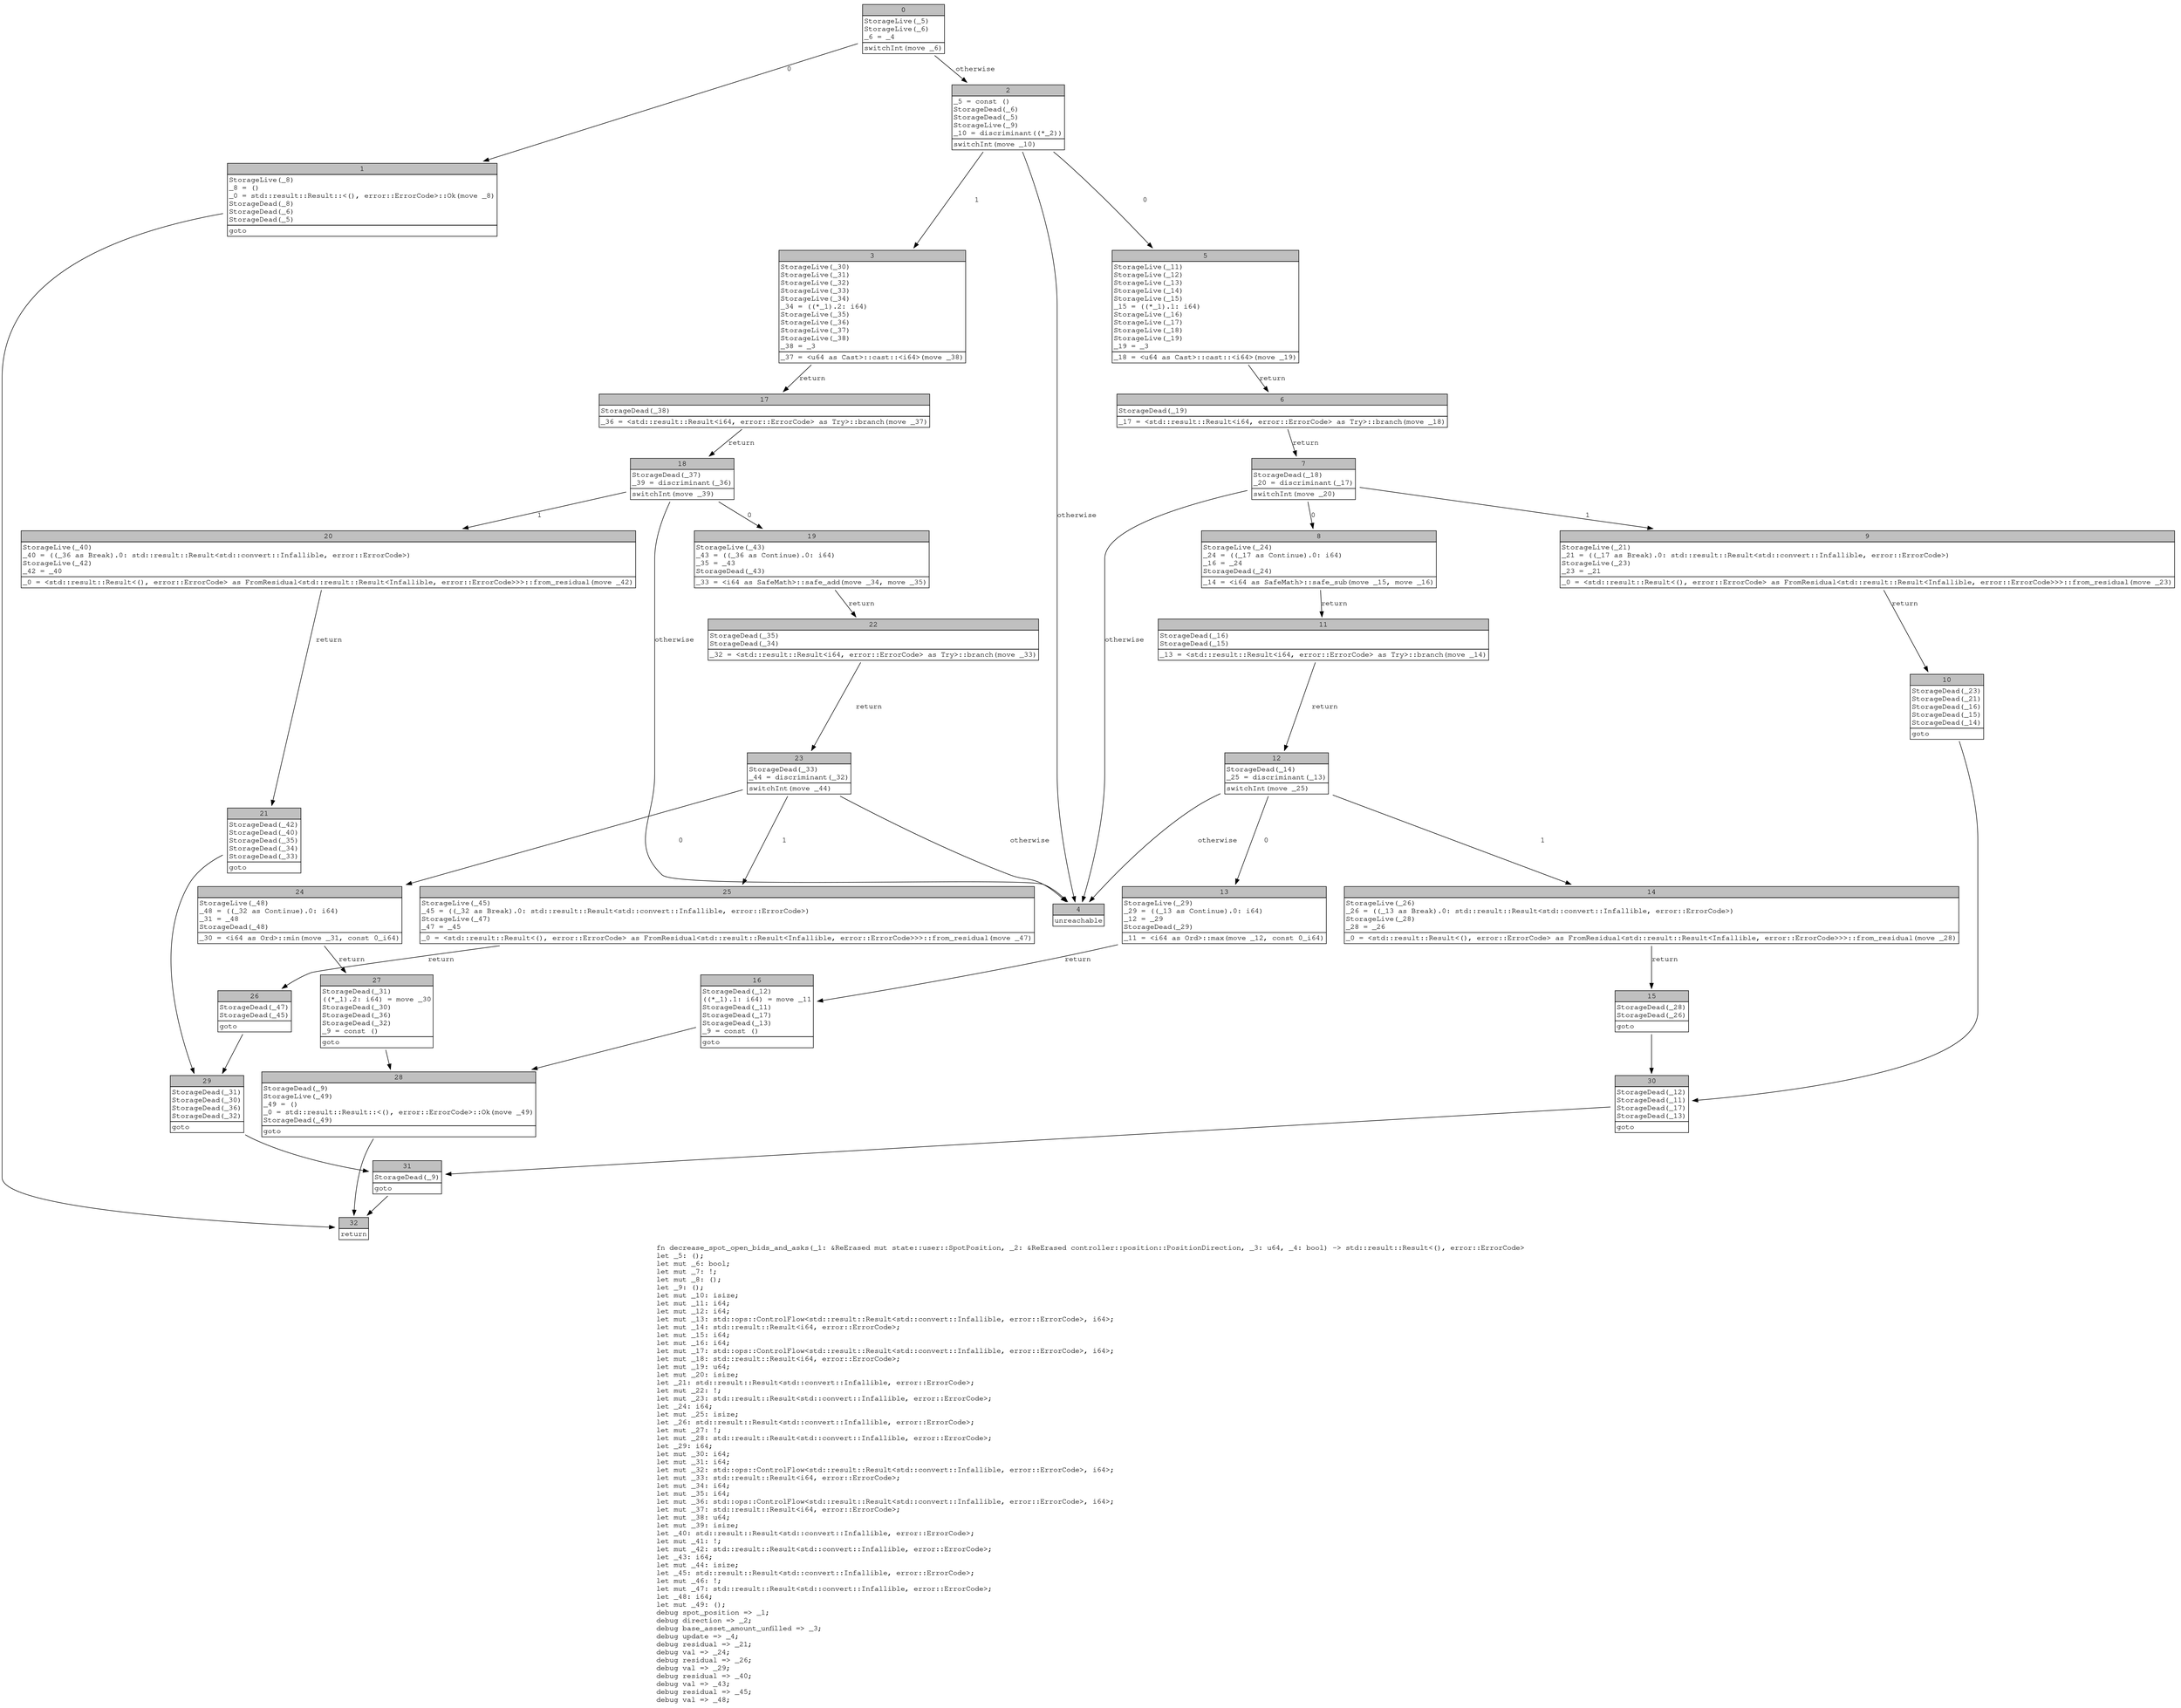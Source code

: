 digraph Mir_0_826 {
    graph [fontname="Courier, monospace"];
    node [fontname="Courier, monospace"];
    edge [fontname="Courier, monospace"];
    label=<fn decrease_spot_open_bids_and_asks(_1: &amp;ReErased mut state::user::SpotPosition, _2: &amp;ReErased controller::position::PositionDirection, _3: u64, _4: bool) -&gt; std::result::Result&lt;(), error::ErrorCode&gt;<br align="left"/>let _5: ();<br align="left"/>let mut _6: bool;<br align="left"/>let mut _7: !;<br align="left"/>let mut _8: ();<br align="left"/>let _9: ();<br align="left"/>let mut _10: isize;<br align="left"/>let mut _11: i64;<br align="left"/>let mut _12: i64;<br align="left"/>let mut _13: std::ops::ControlFlow&lt;std::result::Result&lt;std::convert::Infallible, error::ErrorCode&gt;, i64&gt;;<br align="left"/>let mut _14: std::result::Result&lt;i64, error::ErrorCode&gt;;<br align="left"/>let mut _15: i64;<br align="left"/>let mut _16: i64;<br align="left"/>let mut _17: std::ops::ControlFlow&lt;std::result::Result&lt;std::convert::Infallible, error::ErrorCode&gt;, i64&gt;;<br align="left"/>let mut _18: std::result::Result&lt;i64, error::ErrorCode&gt;;<br align="left"/>let mut _19: u64;<br align="left"/>let mut _20: isize;<br align="left"/>let _21: std::result::Result&lt;std::convert::Infallible, error::ErrorCode&gt;;<br align="left"/>let mut _22: !;<br align="left"/>let mut _23: std::result::Result&lt;std::convert::Infallible, error::ErrorCode&gt;;<br align="left"/>let _24: i64;<br align="left"/>let mut _25: isize;<br align="left"/>let _26: std::result::Result&lt;std::convert::Infallible, error::ErrorCode&gt;;<br align="left"/>let mut _27: !;<br align="left"/>let mut _28: std::result::Result&lt;std::convert::Infallible, error::ErrorCode&gt;;<br align="left"/>let _29: i64;<br align="left"/>let mut _30: i64;<br align="left"/>let mut _31: i64;<br align="left"/>let mut _32: std::ops::ControlFlow&lt;std::result::Result&lt;std::convert::Infallible, error::ErrorCode&gt;, i64&gt;;<br align="left"/>let mut _33: std::result::Result&lt;i64, error::ErrorCode&gt;;<br align="left"/>let mut _34: i64;<br align="left"/>let mut _35: i64;<br align="left"/>let mut _36: std::ops::ControlFlow&lt;std::result::Result&lt;std::convert::Infallible, error::ErrorCode&gt;, i64&gt;;<br align="left"/>let mut _37: std::result::Result&lt;i64, error::ErrorCode&gt;;<br align="left"/>let mut _38: u64;<br align="left"/>let mut _39: isize;<br align="left"/>let _40: std::result::Result&lt;std::convert::Infallible, error::ErrorCode&gt;;<br align="left"/>let mut _41: !;<br align="left"/>let mut _42: std::result::Result&lt;std::convert::Infallible, error::ErrorCode&gt;;<br align="left"/>let _43: i64;<br align="left"/>let mut _44: isize;<br align="left"/>let _45: std::result::Result&lt;std::convert::Infallible, error::ErrorCode&gt;;<br align="left"/>let mut _46: !;<br align="left"/>let mut _47: std::result::Result&lt;std::convert::Infallible, error::ErrorCode&gt;;<br align="left"/>let _48: i64;<br align="left"/>let mut _49: ();<br align="left"/>debug spot_position =&gt; _1;<br align="left"/>debug direction =&gt; _2;<br align="left"/>debug base_asset_amount_unfilled =&gt; _3;<br align="left"/>debug update =&gt; _4;<br align="left"/>debug residual =&gt; _21;<br align="left"/>debug val =&gt; _24;<br align="left"/>debug residual =&gt; _26;<br align="left"/>debug val =&gt; _29;<br align="left"/>debug residual =&gt; _40;<br align="left"/>debug val =&gt; _43;<br align="left"/>debug residual =&gt; _45;<br align="left"/>debug val =&gt; _48;<br align="left"/>>;
    bb0__0_826 [shape="none", label=<<table border="0" cellborder="1" cellspacing="0"><tr><td bgcolor="gray" align="center" colspan="1">0</td></tr><tr><td align="left" balign="left">StorageLive(_5)<br/>StorageLive(_6)<br/>_6 = _4<br/></td></tr><tr><td align="left">switchInt(move _6)</td></tr></table>>];
    bb1__0_826 [shape="none", label=<<table border="0" cellborder="1" cellspacing="0"><tr><td bgcolor="gray" align="center" colspan="1">1</td></tr><tr><td align="left" balign="left">StorageLive(_8)<br/>_8 = ()<br/>_0 = std::result::Result::&lt;(), error::ErrorCode&gt;::Ok(move _8)<br/>StorageDead(_8)<br/>StorageDead(_6)<br/>StorageDead(_5)<br/></td></tr><tr><td align="left">goto</td></tr></table>>];
    bb2__0_826 [shape="none", label=<<table border="0" cellborder="1" cellspacing="0"><tr><td bgcolor="gray" align="center" colspan="1">2</td></tr><tr><td align="left" balign="left">_5 = const ()<br/>StorageDead(_6)<br/>StorageDead(_5)<br/>StorageLive(_9)<br/>_10 = discriminant((*_2))<br/></td></tr><tr><td align="left">switchInt(move _10)</td></tr></table>>];
    bb3__0_826 [shape="none", label=<<table border="0" cellborder="1" cellspacing="0"><tr><td bgcolor="gray" align="center" colspan="1">3</td></tr><tr><td align="left" balign="left">StorageLive(_30)<br/>StorageLive(_31)<br/>StorageLive(_32)<br/>StorageLive(_33)<br/>StorageLive(_34)<br/>_34 = ((*_1).2: i64)<br/>StorageLive(_35)<br/>StorageLive(_36)<br/>StorageLive(_37)<br/>StorageLive(_38)<br/>_38 = _3<br/></td></tr><tr><td align="left">_37 = &lt;u64 as Cast&gt;::cast::&lt;i64&gt;(move _38)</td></tr></table>>];
    bb4__0_826 [shape="none", label=<<table border="0" cellborder="1" cellspacing="0"><tr><td bgcolor="gray" align="center" colspan="1">4</td></tr><tr><td align="left">unreachable</td></tr></table>>];
    bb5__0_826 [shape="none", label=<<table border="0" cellborder="1" cellspacing="0"><tr><td bgcolor="gray" align="center" colspan="1">5</td></tr><tr><td align="left" balign="left">StorageLive(_11)<br/>StorageLive(_12)<br/>StorageLive(_13)<br/>StorageLive(_14)<br/>StorageLive(_15)<br/>_15 = ((*_1).1: i64)<br/>StorageLive(_16)<br/>StorageLive(_17)<br/>StorageLive(_18)<br/>StorageLive(_19)<br/>_19 = _3<br/></td></tr><tr><td align="left">_18 = &lt;u64 as Cast&gt;::cast::&lt;i64&gt;(move _19)</td></tr></table>>];
    bb6__0_826 [shape="none", label=<<table border="0" cellborder="1" cellspacing="0"><tr><td bgcolor="gray" align="center" colspan="1">6</td></tr><tr><td align="left" balign="left">StorageDead(_19)<br/></td></tr><tr><td align="left">_17 = &lt;std::result::Result&lt;i64, error::ErrorCode&gt; as Try&gt;::branch(move _18)</td></tr></table>>];
    bb7__0_826 [shape="none", label=<<table border="0" cellborder="1" cellspacing="0"><tr><td bgcolor="gray" align="center" colspan="1">7</td></tr><tr><td align="left" balign="left">StorageDead(_18)<br/>_20 = discriminant(_17)<br/></td></tr><tr><td align="left">switchInt(move _20)</td></tr></table>>];
    bb8__0_826 [shape="none", label=<<table border="0" cellborder="1" cellspacing="0"><tr><td bgcolor="gray" align="center" colspan="1">8</td></tr><tr><td align="left" balign="left">StorageLive(_24)<br/>_24 = ((_17 as Continue).0: i64)<br/>_16 = _24<br/>StorageDead(_24)<br/></td></tr><tr><td align="left">_14 = &lt;i64 as SafeMath&gt;::safe_sub(move _15, move _16)</td></tr></table>>];
    bb9__0_826 [shape="none", label=<<table border="0" cellborder="1" cellspacing="0"><tr><td bgcolor="gray" align="center" colspan="1">9</td></tr><tr><td align="left" balign="left">StorageLive(_21)<br/>_21 = ((_17 as Break).0: std::result::Result&lt;std::convert::Infallible, error::ErrorCode&gt;)<br/>StorageLive(_23)<br/>_23 = _21<br/></td></tr><tr><td align="left">_0 = &lt;std::result::Result&lt;(), error::ErrorCode&gt; as FromResidual&lt;std::result::Result&lt;Infallible, error::ErrorCode&gt;&gt;&gt;::from_residual(move _23)</td></tr></table>>];
    bb10__0_826 [shape="none", label=<<table border="0" cellborder="1" cellspacing="0"><tr><td bgcolor="gray" align="center" colspan="1">10</td></tr><tr><td align="left" balign="left">StorageDead(_23)<br/>StorageDead(_21)<br/>StorageDead(_16)<br/>StorageDead(_15)<br/>StorageDead(_14)<br/></td></tr><tr><td align="left">goto</td></tr></table>>];
    bb11__0_826 [shape="none", label=<<table border="0" cellborder="1" cellspacing="0"><tr><td bgcolor="gray" align="center" colspan="1">11</td></tr><tr><td align="left" balign="left">StorageDead(_16)<br/>StorageDead(_15)<br/></td></tr><tr><td align="left">_13 = &lt;std::result::Result&lt;i64, error::ErrorCode&gt; as Try&gt;::branch(move _14)</td></tr></table>>];
    bb12__0_826 [shape="none", label=<<table border="0" cellborder="1" cellspacing="0"><tr><td bgcolor="gray" align="center" colspan="1">12</td></tr><tr><td align="left" balign="left">StorageDead(_14)<br/>_25 = discriminant(_13)<br/></td></tr><tr><td align="left">switchInt(move _25)</td></tr></table>>];
    bb13__0_826 [shape="none", label=<<table border="0" cellborder="1" cellspacing="0"><tr><td bgcolor="gray" align="center" colspan="1">13</td></tr><tr><td align="left" balign="left">StorageLive(_29)<br/>_29 = ((_13 as Continue).0: i64)<br/>_12 = _29<br/>StorageDead(_29)<br/></td></tr><tr><td align="left">_11 = &lt;i64 as Ord&gt;::max(move _12, const 0_i64)</td></tr></table>>];
    bb14__0_826 [shape="none", label=<<table border="0" cellborder="1" cellspacing="0"><tr><td bgcolor="gray" align="center" colspan="1">14</td></tr><tr><td align="left" balign="left">StorageLive(_26)<br/>_26 = ((_13 as Break).0: std::result::Result&lt;std::convert::Infallible, error::ErrorCode&gt;)<br/>StorageLive(_28)<br/>_28 = _26<br/></td></tr><tr><td align="left">_0 = &lt;std::result::Result&lt;(), error::ErrorCode&gt; as FromResidual&lt;std::result::Result&lt;Infallible, error::ErrorCode&gt;&gt;&gt;::from_residual(move _28)</td></tr></table>>];
    bb15__0_826 [shape="none", label=<<table border="0" cellborder="1" cellspacing="0"><tr><td bgcolor="gray" align="center" colspan="1">15</td></tr><tr><td align="left" balign="left">StorageDead(_28)<br/>StorageDead(_26)<br/></td></tr><tr><td align="left">goto</td></tr></table>>];
    bb16__0_826 [shape="none", label=<<table border="0" cellborder="1" cellspacing="0"><tr><td bgcolor="gray" align="center" colspan="1">16</td></tr><tr><td align="left" balign="left">StorageDead(_12)<br/>((*_1).1: i64) = move _11<br/>StorageDead(_11)<br/>StorageDead(_17)<br/>StorageDead(_13)<br/>_9 = const ()<br/></td></tr><tr><td align="left">goto</td></tr></table>>];
    bb17__0_826 [shape="none", label=<<table border="0" cellborder="1" cellspacing="0"><tr><td bgcolor="gray" align="center" colspan="1">17</td></tr><tr><td align="left" balign="left">StorageDead(_38)<br/></td></tr><tr><td align="left">_36 = &lt;std::result::Result&lt;i64, error::ErrorCode&gt; as Try&gt;::branch(move _37)</td></tr></table>>];
    bb18__0_826 [shape="none", label=<<table border="0" cellborder="1" cellspacing="0"><tr><td bgcolor="gray" align="center" colspan="1">18</td></tr><tr><td align="left" balign="left">StorageDead(_37)<br/>_39 = discriminant(_36)<br/></td></tr><tr><td align="left">switchInt(move _39)</td></tr></table>>];
    bb19__0_826 [shape="none", label=<<table border="0" cellborder="1" cellspacing="0"><tr><td bgcolor="gray" align="center" colspan="1">19</td></tr><tr><td align="left" balign="left">StorageLive(_43)<br/>_43 = ((_36 as Continue).0: i64)<br/>_35 = _43<br/>StorageDead(_43)<br/></td></tr><tr><td align="left">_33 = &lt;i64 as SafeMath&gt;::safe_add(move _34, move _35)</td></tr></table>>];
    bb20__0_826 [shape="none", label=<<table border="0" cellborder="1" cellspacing="0"><tr><td bgcolor="gray" align="center" colspan="1">20</td></tr><tr><td align="left" balign="left">StorageLive(_40)<br/>_40 = ((_36 as Break).0: std::result::Result&lt;std::convert::Infallible, error::ErrorCode&gt;)<br/>StorageLive(_42)<br/>_42 = _40<br/></td></tr><tr><td align="left">_0 = &lt;std::result::Result&lt;(), error::ErrorCode&gt; as FromResidual&lt;std::result::Result&lt;Infallible, error::ErrorCode&gt;&gt;&gt;::from_residual(move _42)</td></tr></table>>];
    bb21__0_826 [shape="none", label=<<table border="0" cellborder="1" cellspacing="0"><tr><td bgcolor="gray" align="center" colspan="1">21</td></tr><tr><td align="left" balign="left">StorageDead(_42)<br/>StorageDead(_40)<br/>StorageDead(_35)<br/>StorageDead(_34)<br/>StorageDead(_33)<br/></td></tr><tr><td align="left">goto</td></tr></table>>];
    bb22__0_826 [shape="none", label=<<table border="0" cellborder="1" cellspacing="0"><tr><td bgcolor="gray" align="center" colspan="1">22</td></tr><tr><td align="left" balign="left">StorageDead(_35)<br/>StorageDead(_34)<br/></td></tr><tr><td align="left">_32 = &lt;std::result::Result&lt;i64, error::ErrorCode&gt; as Try&gt;::branch(move _33)</td></tr></table>>];
    bb23__0_826 [shape="none", label=<<table border="0" cellborder="1" cellspacing="0"><tr><td bgcolor="gray" align="center" colspan="1">23</td></tr><tr><td align="left" balign="left">StorageDead(_33)<br/>_44 = discriminant(_32)<br/></td></tr><tr><td align="left">switchInt(move _44)</td></tr></table>>];
    bb24__0_826 [shape="none", label=<<table border="0" cellborder="1" cellspacing="0"><tr><td bgcolor="gray" align="center" colspan="1">24</td></tr><tr><td align="left" balign="left">StorageLive(_48)<br/>_48 = ((_32 as Continue).0: i64)<br/>_31 = _48<br/>StorageDead(_48)<br/></td></tr><tr><td align="left">_30 = &lt;i64 as Ord&gt;::min(move _31, const 0_i64)</td></tr></table>>];
    bb25__0_826 [shape="none", label=<<table border="0" cellborder="1" cellspacing="0"><tr><td bgcolor="gray" align="center" colspan="1">25</td></tr><tr><td align="left" balign="left">StorageLive(_45)<br/>_45 = ((_32 as Break).0: std::result::Result&lt;std::convert::Infallible, error::ErrorCode&gt;)<br/>StorageLive(_47)<br/>_47 = _45<br/></td></tr><tr><td align="left">_0 = &lt;std::result::Result&lt;(), error::ErrorCode&gt; as FromResidual&lt;std::result::Result&lt;Infallible, error::ErrorCode&gt;&gt;&gt;::from_residual(move _47)</td></tr></table>>];
    bb26__0_826 [shape="none", label=<<table border="0" cellborder="1" cellspacing="0"><tr><td bgcolor="gray" align="center" colspan="1">26</td></tr><tr><td align="left" balign="left">StorageDead(_47)<br/>StorageDead(_45)<br/></td></tr><tr><td align="left">goto</td></tr></table>>];
    bb27__0_826 [shape="none", label=<<table border="0" cellborder="1" cellspacing="0"><tr><td bgcolor="gray" align="center" colspan="1">27</td></tr><tr><td align="left" balign="left">StorageDead(_31)<br/>((*_1).2: i64) = move _30<br/>StorageDead(_30)<br/>StorageDead(_36)<br/>StorageDead(_32)<br/>_9 = const ()<br/></td></tr><tr><td align="left">goto</td></tr></table>>];
    bb28__0_826 [shape="none", label=<<table border="0" cellborder="1" cellspacing="0"><tr><td bgcolor="gray" align="center" colspan="1">28</td></tr><tr><td align="left" balign="left">StorageDead(_9)<br/>StorageLive(_49)<br/>_49 = ()<br/>_0 = std::result::Result::&lt;(), error::ErrorCode&gt;::Ok(move _49)<br/>StorageDead(_49)<br/></td></tr><tr><td align="left">goto</td></tr></table>>];
    bb29__0_826 [shape="none", label=<<table border="0" cellborder="1" cellspacing="0"><tr><td bgcolor="gray" align="center" colspan="1">29</td></tr><tr><td align="left" balign="left">StorageDead(_31)<br/>StorageDead(_30)<br/>StorageDead(_36)<br/>StorageDead(_32)<br/></td></tr><tr><td align="left">goto</td></tr></table>>];
    bb30__0_826 [shape="none", label=<<table border="0" cellborder="1" cellspacing="0"><tr><td bgcolor="gray" align="center" colspan="1">30</td></tr><tr><td align="left" balign="left">StorageDead(_12)<br/>StorageDead(_11)<br/>StorageDead(_17)<br/>StorageDead(_13)<br/></td></tr><tr><td align="left">goto</td></tr></table>>];
    bb31__0_826 [shape="none", label=<<table border="0" cellborder="1" cellspacing="0"><tr><td bgcolor="gray" align="center" colspan="1">31</td></tr><tr><td align="left" balign="left">StorageDead(_9)<br/></td></tr><tr><td align="left">goto</td></tr></table>>];
    bb32__0_826 [shape="none", label=<<table border="0" cellborder="1" cellspacing="0"><tr><td bgcolor="gray" align="center" colspan="1">32</td></tr><tr><td align="left">return</td></tr></table>>];
    bb0__0_826 -> bb1__0_826 [label="0"];
    bb0__0_826 -> bb2__0_826 [label="otherwise"];
    bb1__0_826 -> bb32__0_826 [label=""];
    bb2__0_826 -> bb5__0_826 [label="0"];
    bb2__0_826 -> bb3__0_826 [label="1"];
    bb2__0_826 -> bb4__0_826 [label="otherwise"];
    bb3__0_826 -> bb17__0_826 [label="return"];
    bb5__0_826 -> bb6__0_826 [label="return"];
    bb6__0_826 -> bb7__0_826 [label="return"];
    bb7__0_826 -> bb8__0_826 [label="0"];
    bb7__0_826 -> bb9__0_826 [label="1"];
    bb7__0_826 -> bb4__0_826 [label="otherwise"];
    bb8__0_826 -> bb11__0_826 [label="return"];
    bb9__0_826 -> bb10__0_826 [label="return"];
    bb10__0_826 -> bb30__0_826 [label=""];
    bb11__0_826 -> bb12__0_826 [label="return"];
    bb12__0_826 -> bb13__0_826 [label="0"];
    bb12__0_826 -> bb14__0_826 [label="1"];
    bb12__0_826 -> bb4__0_826 [label="otherwise"];
    bb13__0_826 -> bb16__0_826 [label="return"];
    bb14__0_826 -> bb15__0_826 [label="return"];
    bb15__0_826 -> bb30__0_826 [label=""];
    bb16__0_826 -> bb28__0_826 [label=""];
    bb17__0_826 -> bb18__0_826 [label="return"];
    bb18__0_826 -> bb19__0_826 [label="0"];
    bb18__0_826 -> bb20__0_826 [label="1"];
    bb18__0_826 -> bb4__0_826 [label="otherwise"];
    bb19__0_826 -> bb22__0_826 [label="return"];
    bb20__0_826 -> bb21__0_826 [label="return"];
    bb21__0_826 -> bb29__0_826 [label=""];
    bb22__0_826 -> bb23__0_826 [label="return"];
    bb23__0_826 -> bb24__0_826 [label="0"];
    bb23__0_826 -> bb25__0_826 [label="1"];
    bb23__0_826 -> bb4__0_826 [label="otherwise"];
    bb24__0_826 -> bb27__0_826 [label="return"];
    bb25__0_826 -> bb26__0_826 [label="return"];
    bb26__0_826 -> bb29__0_826 [label=""];
    bb27__0_826 -> bb28__0_826 [label=""];
    bb28__0_826 -> bb32__0_826 [label=""];
    bb29__0_826 -> bb31__0_826 [label=""];
    bb30__0_826 -> bb31__0_826 [label=""];
    bb31__0_826 -> bb32__0_826 [label=""];
}
